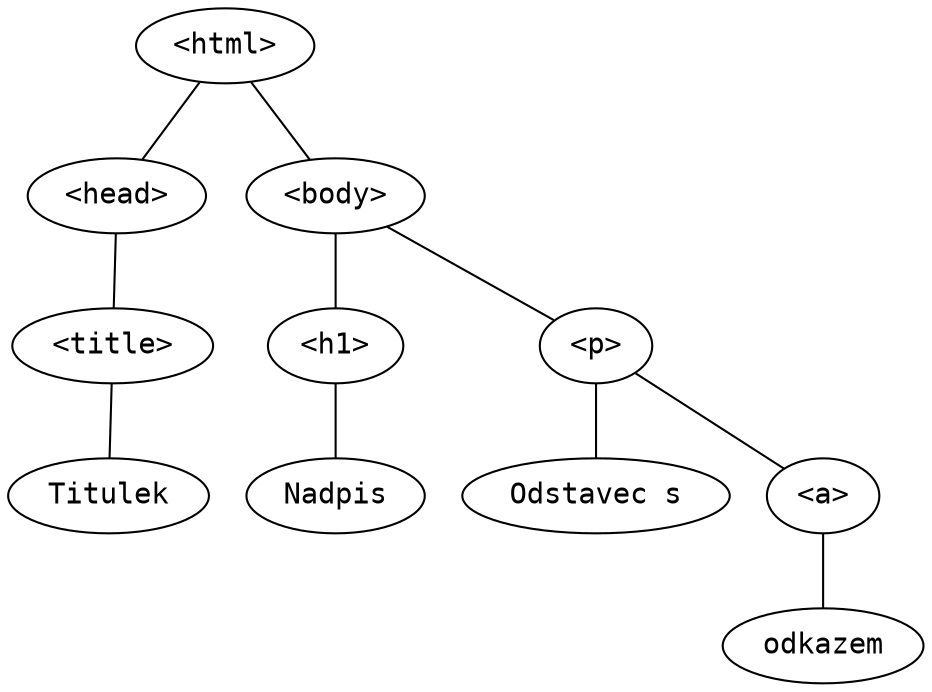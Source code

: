 graph G {
    node[fontname=monospace]
    "<html>" -- "<head>"
    "<head>" -- "<title>"
    "<title>" -- "Titulek"
    "<html>" -- "<body>"
    "<body>" -- "<h1>"
    "<h1>" -- "Nadpis"
    "<body>" -- "<p>"
    "<p>" -- "Odstavec s"
    "<p>" -- "<a>"
    "<a>" -- "odkazem"
}
